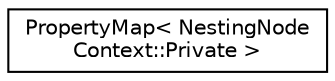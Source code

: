 digraph "Graphical Class Hierarchy"
{
 // LATEX_PDF_SIZE
  edge [fontname="Helvetica",fontsize="10",labelfontname="Helvetica",labelfontsize="10"];
  node [fontname="Helvetica",fontsize="10",shape=record];
  rankdir="LR";
  Node0 [label="PropertyMap\< NestingNode\lContext::Private \>",height=0.2,width=0.4,color="black", fillcolor="white", style="filled",URL="$classPropertyMap.html",tooltip=" "];
}
